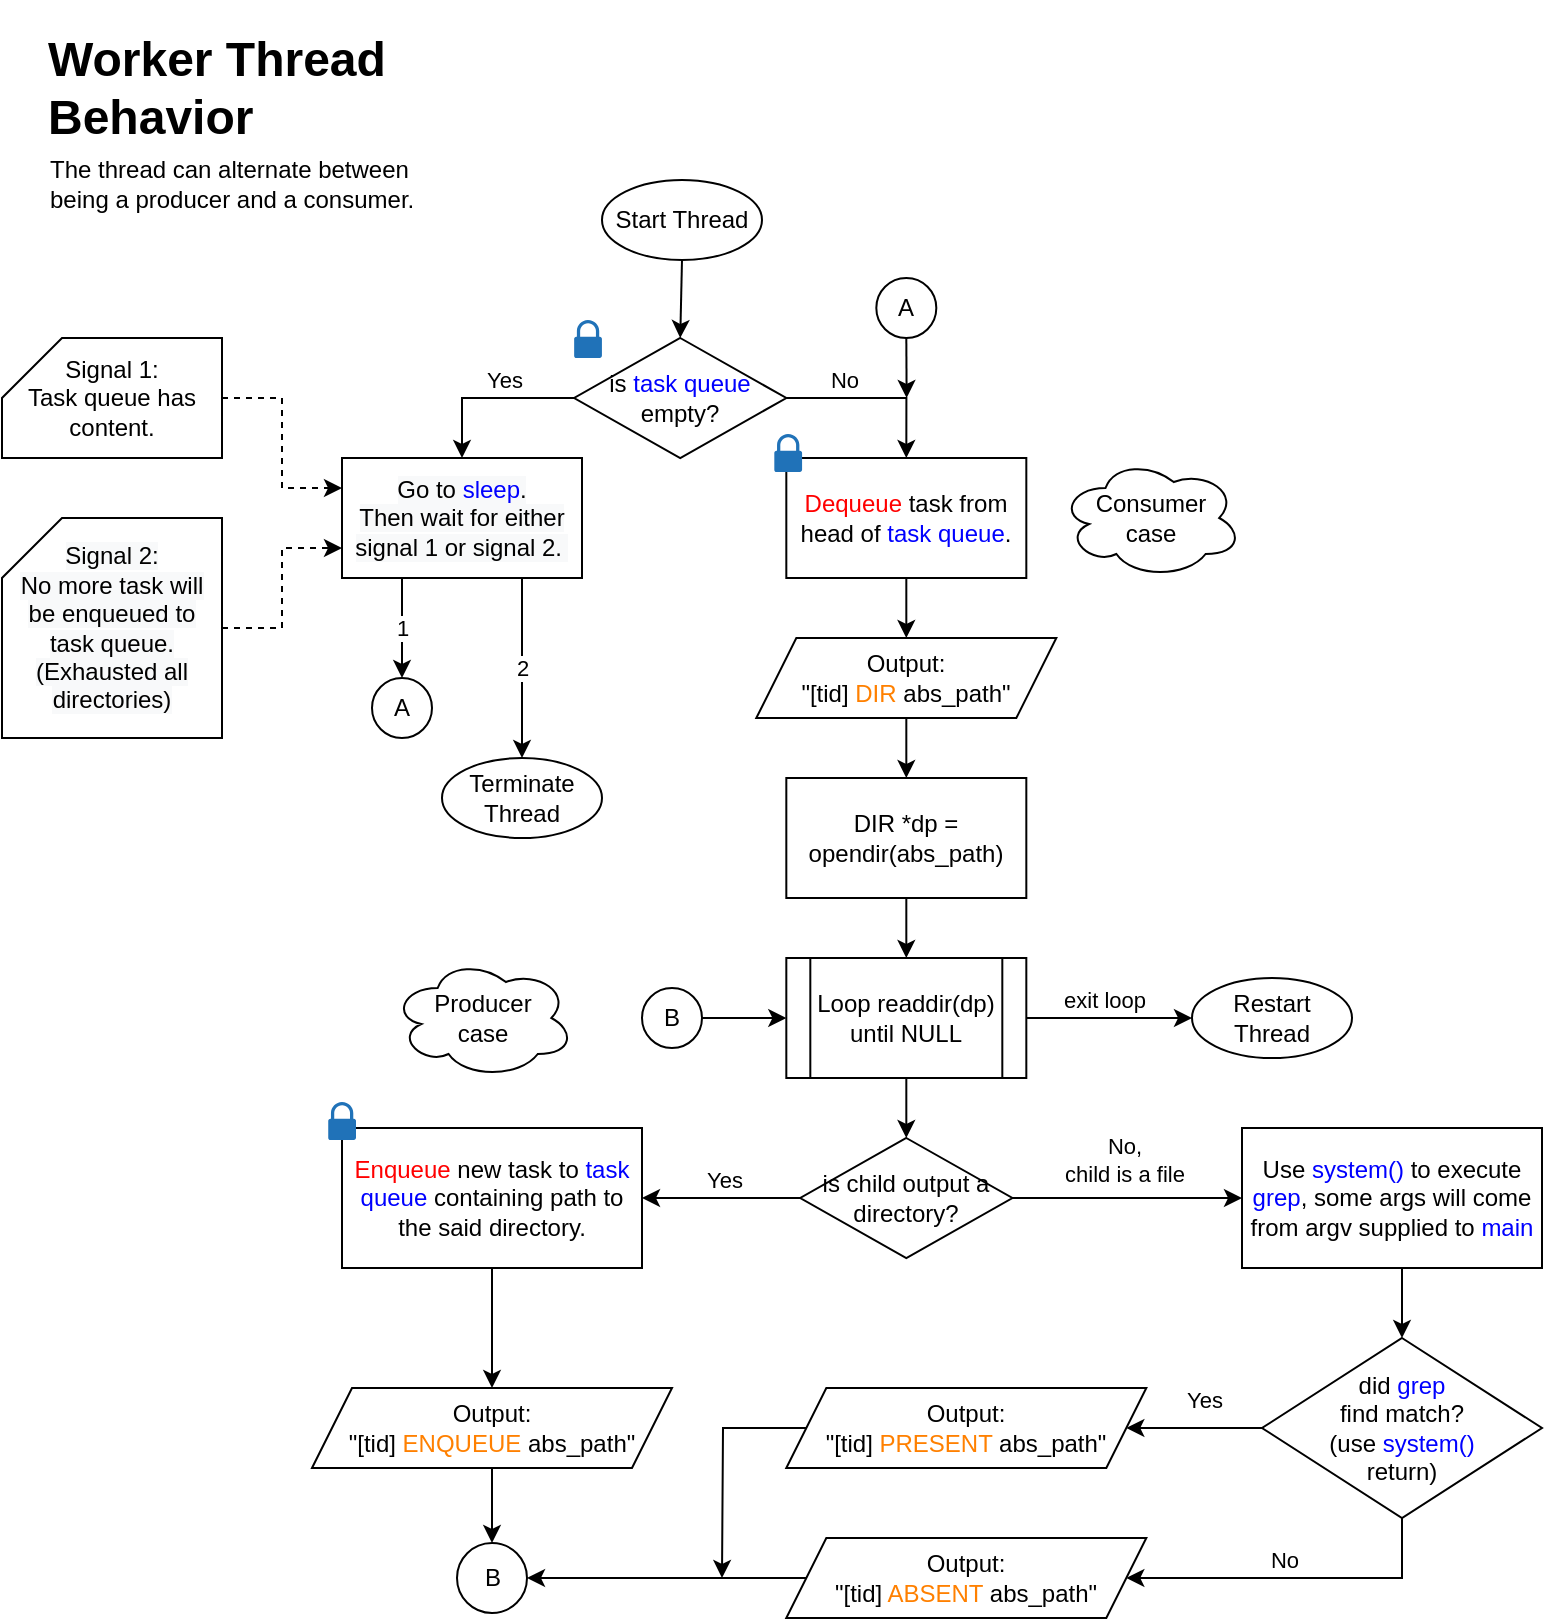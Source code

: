 <mxfile version="20.8.10" type="device"><diagram id="C5RBs43oDa-KdzZeNtuy" name="Page-1"><mxGraphModel dx="1034" dy="605" grid="1" gridSize="10" guides="1" tooltips="1" connect="1" arrows="1" fold="1" page="1" pageScale="1" pageWidth="850" pageHeight="1100" math="0" shadow="0"><root><mxCell id="WIyWlLk6GJQsqaUBKTNV-0"/><mxCell id="WIyWlLk6GJQsqaUBKTNV-1" parent="WIyWlLk6GJQsqaUBKTNV-0"/><mxCell id="QdaDASI_tFsIy3ZHebgg-5" style="edgeStyle=orthogonalEdgeStyle;rounded=0;orthogonalLoop=1;jettySize=auto;html=1;exitX=0.5;exitY=1;exitDx=0;exitDy=0;entryX=0.5;entryY=0;entryDx=0;entryDy=0;" parent="WIyWlLk6GJQsqaUBKTNV-1" source="QdaDASI_tFsIy3ZHebgg-0" target="QdaDASI_tFsIy3ZHebgg-4" edge="1"><mxGeometry relative="1" as="geometry"/></mxCell><mxCell id="QdaDASI_tFsIy3ZHebgg-0" value="Start Thread" style="ellipse;whiteSpace=wrap;html=1;" parent="WIyWlLk6GJQsqaUBKTNV-1" vertex="1"><mxGeometry x="329" y="140" width="80" height="40" as="geometry"/></mxCell><mxCell id="QdaDASI_tFsIy3ZHebgg-11" value="Yes" style="edgeStyle=orthogonalEdgeStyle;rounded=0;orthogonalLoop=1;jettySize=auto;html=1;exitX=0;exitY=0.5;exitDx=0;exitDy=0;entryX=0.5;entryY=0;entryDx=0;entryDy=0;" parent="WIyWlLk6GJQsqaUBKTNV-1" source="QdaDASI_tFsIy3ZHebgg-4" target="QdaDASI_tFsIy3ZHebgg-10" edge="1"><mxGeometry x="-0.185" y="-9" relative="1" as="geometry"><mxPoint as="offset"/></mxGeometry></mxCell><mxCell id="QdaDASI_tFsIy3ZHebgg-40" value="No" style="edgeStyle=orthogonalEdgeStyle;rounded=0;orthogonalLoop=1;jettySize=auto;html=1;exitX=1;exitY=0.5;exitDx=0;exitDy=0;entryX=0.5;entryY=0;entryDx=0;entryDy=0;" parent="WIyWlLk6GJQsqaUBKTNV-1" source="QdaDASI_tFsIy3ZHebgg-4" target="QdaDASI_tFsIy3ZHebgg-38" edge="1"><mxGeometry x="-0.359" y="9" relative="1" as="geometry"><mxPoint as="offset"/></mxGeometry></mxCell><mxCell id="QdaDASI_tFsIy3ZHebgg-4" value="is &lt;font color=&quot;#0000ff&quot;&gt;task queue&lt;/font&gt; empty?" style="rhombus;whiteSpace=wrap;html=1;" parent="WIyWlLk6GJQsqaUBKTNV-1" vertex="1"><mxGeometry x="315.08" y="219" width="106.08" height="60" as="geometry"/></mxCell><mxCell id="QdaDASI_tFsIy3ZHebgg-28" value="2" style="edgeStyle=orthogonalEdgeStyle;rounded=0;orthogonalLoop=1;jettySize=auto;html=1;exitX=0.75;exitY=1;exitDx=0;exitDy=0;entryX=0.5;entryY=0;entryDx=0;entryDy=0;" parent="WIyWlLk6GJQsqaUBKTNV-1" source="QdaDASI_tFsIy3ZHebgg-10" target="QdaDASI_tFsIy3ZHebgg-37" edge="1"><mxGeometry relative="1" as="geometry"><mxPoint x="284.833" y="419.0" as="targetPoint"/></mxGeometry></mxCell><mxCell id="QdaDASI_tFsIy3ZHebgg-10" value="&lt;span style=&quot;color: rgb(0, 0, 0); font-family: Helvetica; font-size: 12px; font-style: normal; font-variant-ligatures: normal; font-variant-caps: normal; font-weight: 400; letter-spacing: normal; orphans: 2; text-align: center; text-indent: 0px; text-transform: none; widows: 2; word-spacing: 0px; -webkit-text-stroke-width: 0px; background-color: rgb(248, 249, 250); text-decoration-thickness: initial; text-decoration-style: initial; text-decoration-color: initial; float: none; display: inline !important;&quot;&gt;Go to &lt;/span&gt;&lt;span style=&quot;font-family: Helvetica; font-size: 12px; font-style: normal; font-variant-ligatures: normal; font-variant-caps: normal; font-weight: 400; letter-spacing: normal; orphans: 2; text-align: center; text-indent: 0px; text-transform: none; widows: 2; word-spacing: 0px; -webkit-text-stroke-width: 0px; background-color: rgb(248, 249, 250); text-decoration-thickness: initial; text-decoration-style: initial; text-decoration-color: initial; float: none; display: inline !important;&quot;&gt;&lt;font color=&quot;#0000ff&quot;&gt;sleep&lt;/font&gt;&lt;/span&gt;&lt;span style=&quot;color: rgb(0, 0, 0); font-family: Helvetica; font-size: 12px; font-style: normal; font-variant-ligatures: normal; font-variant-caps: normal; font-weight: 400; letter-spacing: normal; orphans: 2; text-align: center; text-indent: 0px; text-transform: none; widows: 2; word-spacing: 0px; -webkit-text-stroke-width: 0px; background-color: rgb(248, 249, 250); text-decoration-thickness: initial; text-decoration-style: initial; text-decoration-color: initial; float: none; display: inline !important;&quot;&gt;.&lt;br&gt;Then wait for either&lt;br&gt;signal 1 or signal 2.&amp;nbsp;&lt;/span&gt;" style="rounded=0;whiteSpace=wrap;html=1;" parent="WIyWlLk6GJQsqaUBKTNV-1" vertex="1"><mxGeometry x="199" y="279" width="120" height="60" as="geometry"/></mxCell><mxCell id="QdaDASI_tFsIy3ZHebgg-24" style="edgeStyle=orthogonalEdgeStyle;rounded=0;orthogonalLoop=1;jettySize=auto;html=1;exitX=1;exitY=0.5;exitDx=0;exitDy=0;exitPerimeter=0;entryX=0;entryY=0.75;entryDx=0;entryDy=0;dashed=1;" parent="WIyWlLk6GJQsqaUBKTNV-1" source="QdaDASI_tFsIy3ZHebgg-19" target="QdaDASI_tFsIy3ZHebgg-10" edge="1"><mxGeometry relative="1" as="geometry"/></mxCell><mxCell id="QdaDASI_tFsIy3ZHebgg-19" value="&lt;span style=&quot;color: rgb(0, 0, 0); font-family: Helvetica; font-size: 12px; font-style: normal; font-variant-ligatures: normal; font-variant-caps: normal; font-weight: 400; letter-spacing: normal; orphans: 2; text-align: center; text-indent: 0px; text-transform: none; widows: 2; word-spacing: 0px; -webkit-text-stroke-width: 0px; background-color: rgb(248, 249, 250); text-decoration-thickness: initial; text-decoration-style: initial; text-decoration-color: initial; float: none; display: inline !important;&quot;&gt;Signal 2:&lt;/span&gt;&lt;br style=&quot;color: rgb(0, 0, 0); font-family: Helvetica; font-size: 12px; font-style: normal; font-variant-ligatures: normal; font-variant-caps: normal; font-weight: 400; letter-spacing: normal; orphans: 2; text-align: center; text-indent: 0px; text-transform: none; widows: 2; word-spacing: 0px; -webkit-text-stroke-width: 0px; background-color: rgb(248, 249, 250); text-decoration-thickness: initial; text-decoration-style: initial; text-decoration-color: initial;&quot;&gt;&lt;span style=&quot;color: rgb(0, 0, 0); font-family: Helvetica; font-size: 12px; font-style: normal; font-variant-ligatures: normal; font-variant-caps: normal; font-weight: 400; letter-spacing: normal; orphans: 2; text-align: center; text-indent: 0px; text-transform: none; widows: 2; word-spacing: 0px; -webkit-text-stroke-width: 0px; background-color: rgb(248, 249, 250); text-decoration-thickness: initial; text-decoration-style: initial; text-decoration-color: initial; float: none; display: inline !important;&quot;&gt;No more task will be enqueued to task queue.&lt;/span&gt;&lt;br style=&quot;color: rgb(0, 0, 0); font-family: Helvetica; font-size: 12px; font-style: normal; font-variant-ligatures: normal; font-variant-caps: normal; font-weight: 400; letter-spacing: normal; orphans: 2; text-align: center; text-indent: 0px; text-transform: none; widows: 2; word-spacing: 0px; -webkit-text-stroke-width: 0px; background-color: rgb(248, 249, 250); text-decoration-thickness: initial; text-decoration-style: initial; text-decoration-color: initial;&quot;&gt;&lt;span style=&quot;color: rgb(0, 0, 0); font-family: Helvetica; font-size: 12px; font-style: normal; font-variant-ligatures: normal; font-variant-caps: normal; font-weight: 400; letter-spacing: normal; orphans: 2; text-align: center; text-indent: 0px; text-transform: none; widows: 2; word-spacing: 0px; -webkit-text-stroke-width: 0px; background-color: rgb(248, 249, 250); text-decoration-thickness: initial; text-decoration-style: initial; text-decoration-color: initial; float: none; display: inline !important;&quot;&gt;(Exhausted all directories)&lt;/span&gt;" style="shape=card;whiteSpace=wrap;html=1;" parent="WIyWlLk6GJQsqaUBKTNV-1" vertex="1"><mxGeometry x="29" y="309" width="110" height="110" as="geometry"/></mxCell><mxCell id="QdaDASI_tFsIy3ZHebgg-21" style="edgeStyle=orthogonalEdgeStyle;rounded=0;orthogonalLoop=1;jettySize=auto;html=1;exitX=1;exitY=0.5;exitDx=0;exitDy=0;exitPerimeter=0;entryX=0;entryY=0.25;entryDx=0;entryDy=0;dashed=1;" parent="WIyWlLk6GJQsqaUBKTNV-1" source="QdaDASI_tFsIy3ZHebgg-20" target="QdaDASI_tFsIy3ZHebgg-10" edge="1"><mxGeometry relative="1" as="geometry"/></mxCell><mxCell id="QdaDASI_tFsIy3ZHebgg-20" value="Signal 1:&lt;br&gt;Task queue has content." style="shape=card;whiteSpace=wrap;html=1;" parent="WIyWlLk6GJQsqaUBKTNV-1" vertex="1"><mxGeometry x="29" y="219" width="110" height="60" as="geometry"/></mxCell><mxCell id="QdaDASI_tFsIy3ZHebgg-26" value="1" style="edgeStyle=orthogonalEdgeStyle;rounded=0;orthogonalLoop=1;jettySize=auto;html=1;exitX=0.25;exitY=1;exitDx=0;exitDy=0;entryX=0.5;entryY=0;entryDx=0;entryDy=0;" parent="WIyWlLk6GJQsqaUBKTNV-1" source="QdaDASI_tFsIy3ZHebgg-10" target="QdaDASI_tFsIy3ZHebgg-29" edge="1"><mxGeometry relative="1" as="geometry"><mxPoint x="65" y="9" as="targetPoint"/></mxGeometry></mxCell><mxCell id="QdaDASI_tFsIy3ZHebgg-29" value="A" style="ellipse;whiteSpace=wrap;html=1;aspect=fixed;" parent="WIyWlLk6GJQsqaUBKTNV-1" vertex="1"><mxGeometry x="214" y="389" width="30" height="30" as="geometry"/></mxCell><mxCell id="QdaDASI_tFsIy3ZHebgg-37" value="Terminate Thread" style="ellipse;whiteSpace=wrap;html=1;" parent="WIyWlLk6GJQsqaUBKTNV-1" vertex="1"><mxGeometry x="249" y="429" width="80" height="40" as="geometry"/></mxCell><mxCell id="QdaDASI_tFsIy3ZHebgg-44" style="edgeStyle=orthogonalEdgeStyle;rounded=0;orthogonalLoop=1;jettySize=auto;html=1;exitX=0.5;exitY=1;exitDx=0;exitDy=0;entryX=0.5;entryY=0;entryDx=0;entryDy=0;" parent="WIyWlLk6GJQsqaUBKTNV-1" source="QdaDASI_tFsIy3ZHebgg-38" target="QdaDASI_tFsIy3ZHebgg-43" edge="1"><mxGeometry relative="1" as="geometry"/></mxCell><mxCell id="QdaDASI_tFsIy3ZHebgg-38" value="&lt;font color=&quot;#ff0000&quot;&gt;Dequeue &lt;/font&gt;task from head of &lt;font color=&quot;#0000ff&quot;&gt;task queue&lt;/font&gt;." style="rounded=0;whiteSpace=wrap;html=1;" parent="WIyWlLk6GJQsqaUBKTNV-1" vertex="1"><mxGeometry x="421.16" y="279" width="120" height="60" as="geometry"/></mxCell><mxCell id="QdaDASI_tFsIy3ZHebgg-42" style="edgeStyle=orthogonalEdgeStyle;rounded=0;orthogonalLoop=1;jettySize=auto;html=1;exitX=0.5;exitY=1;exitDx=0;exitDy=0;" parent="WIyWlLk6GJQsqaUBKTNV-1" source="QdaDASI_tFsIy3ZHebgg-41" edge="1"><mxGeometry relative="1" as="geometry"><mxPoint x="481.31" y="249" as="targetPoint"/></mxGeometry></mxCell><mxCell id="QdaDASI_tFsIy3ZHebgg-41" value="A" style="ellipse;whiteSpace=wrap;html=1;aspect=fixed;" parent="WIyWlLk6GJQsqaUBKTNV-1" vertex="1"><mxGeometry x="466.16" y="189" width="30" height="30" as="geometry"/></mxCell><mxCell id="QdaDASI_tFsIy3ZHebgg-49" style="edgeStyle=orthogonalEdgeStyle;rounded=0;orthogonalLoop=1;jettySize=auto;html=1;exitX=0.5;exitY=1;exitDx=0;exitDy=0;entryX=0.5;entryY=0;entryDx=0;entryDy=0;" parent="WIyWlLk6GJQsqaUBKTNV-1" source="QdaDASI_tFsIy3ZHebgg-43" target="QdaDASI_tFsIy3ZHebgg-45" edge="1"><mxGeometry relative="1" as="geometry"/></mxCell><mxCell id="QdaDASI_tFsIy3ZHebgg-43" value="Output:&lt;br&gt;&quot;[tid] &lt;font color=&quot;#ff8000&quot;&gt;DIR &lt;/font&gt;abs_path&quot;" style="shape=parallelogram;perimeter=parallelogramPerimeter;whiteSpace=wrap;html=1;fixedSize=1;" parent="WIyWlLk6GJQsqaUBKTNV-1" vertex="1"><mxGeometry x="406.16" y="369" width="150" height="40" as="geometry"/></mxCell><mxCell id="QdaDASI_tFsIy3ZHebgg-50" style="edgeStyle=orthogonalEdgeStyle;rounded=0;orthogonalLoop=1;jettySize=auto;html=1;exitX=0.5;exitY=1;exitDx=0;exitDy=0;entryX=0.5;entryY=0;entryDx=0;entryDy=0;" parent="WIyWlLk6GJQsqaUBKTNV-1" source="QdaDASI_tFsIy3ZHebgg-45" target="QdaDASI_tFsIy3ZHebgg-48" edge="1"><mxGeometry relative="1" as="geometry"/></mxCell><mxCell id="QdaDASI_tFsIy3ZHebgg-45" value="DIR *dp = opendir(abs_path)" style="rounded=0;whiteSpace=wrap;html=1;" parent="WIyWlLk6GJQsqaUBKTNV-1" vertex="1"><mxGeometry x="421.16" y="439" width="120" height="60" as="geometry"/></mxCell><mxCell id="QdaDASI_tFsIy3ZHebgg-55" style="edgeStyle=orthogonalEdgeStyle;rounded=0;orthogonalLoop=1;jettySize=auto;html=1;exitX=0.5;exitY=1;exitDx=0;exitDy=0;entryX=0.5;entryY=0;entryDx=0;entryDy=0;" parent="WIyWlLk6GJQsqaUBKTNV-1" source="QdaDASI_tFsIy3ZHebgg-48" target="QdaDASI_tFsIy3ZHebgg-53" edge="1"><mxGeometry relative="1" as="geometry"/></mxCell><mxCell id="QdaDASI_tFsIy3ZHebgg-63" value="exit loop" style="edgeStyle=orthogonalEdgeStyle;rounded=0;orthogonalLoop=1;jettySize=auto;html=1;exitX=1;exitY=0.5;exitDx=0;exitDy=0;entryX=0;entryY=0.5;entryDx=0;entryDy=0;" parent="WIyWlLk6GJQsqaUBKTNV-1" source="QdaDASI_tFsIy3ZHebgg-48" target="QdaDASI_tFsIy3ZHebgg-65" edge="1"><mxGeometry x="-0.062" y="9" relative="1" as="geometry"><mxPoint x="589" y="558.833" as="targetPoint"/><mxPoint as="offset"/></mxGeometry></mxCell><mxCell id="QdaDASI_tFsIy3ZHebgg-48" value="Loop readdir(dp)&lt;br&gt;until NULL" style="shape=process;whiteSpace=wrap;html=1;backgroundOutline=1;" parent="WIyWlLk6GJQsqaUBKTNV-1" vertex="1"><mxGeometry x="421.16" y="529" width="120" height="60" as="geometry"/></mxCell><mxCell id="QdaDASI_tFsIy3ZHebgg-57" value="Yes" style="edgeStyle=orthogonalEdgeStyle;rounded=0;orthogonalLoop=1;jettySize=auto;html=1;exitX=0;exitY=0.5;exitDx=0;exitDy=0;entryX=1;entryY=0.5;entryDx=0;entryDy=0;" parent="WIyWlLk6GJQsqaUBKTNV-1" source="QdaDASI_tFsIy3ZHebgg-53" target="QdaDASI_tFsIy3ZHebgg-56" edge="1"><mxGeometry x="-0.036" y="-9" relative="1" as="geometry"><mxPoint as="offset"/></mxGeometry></mxCell><mxCell id="QdaDASI_tFsIy3ZHebgg-69" value="No,&lt;br&gt;child is a file" style="edgeStyle=orthogonalEdgeStyle;rounded=0;orthogonalLoop=1;jettySize=auto;html=1;exitX=1;exitY=0.5;exitDx=0;exitDy=0;entryX=0;entryY=0.5;entryDx=0;entryDy=0;" parent="WIyWlLk6GJQsqaUBKTNV-1" source="QdaDASI_tFsIy3ZHebgg-53" target="QdaDASI_tFsIy3ZHebgg-68" edge="1"><mxGeometry x="-0.028" y="19" relative="1" as="geometry"><mxPoint as="offset"/></mxGeometry></mxCell><mxCell id="QdaDASI_tFsIy3ZHebgg-53" value="is child output a directory?" style="rhombus;whiteSpace=wrap;html=1;" parent="WIyWlLk6GJQsqaUBKTNV-1" vertex="1"><mxGeometry x="428.12" y="619" width="106.08" height="60" as="geometry"/></mxCell><mxCell id="QdaDASI_tFsIy3ZHebgg-79" style="edgeStyle=orthogonalEdgeStyle;rounded=0;orthogonalLoop=1;jettySize=auto;html=1;exitX=0.5;exitY=1;exitDx=0;exitDy=0;entryX=0.5;entryY=0;entryDx=0;entryDy=0;" parent="WIyWlLk6GJQsqaUBKTNV-1" source="QdaDASI_tFsIy3ZHebgg-56" target="QdaDASI_tFsIy3ZHebgg-58" edge="1"><mxGeometry relative="1" as="geometry"/></mxCell><mxCell id="QdaDASI_tFsIy3ZHebgg-56" value="&lt;font color=&quot;#ff0000&quot;&gt;Enqueue &lt;/font&gt;new task to &lt;font color=&quot;#0000ff&quot;&gt;task queue&lt;/font&gt; containing path to the said directory." style="rounded=0;whiteSpace=wrap;html=1;" parent="WIyWlLk6GJQsqaUBKTNV-1" vertex="1"><mxGeometry x="199" y="614" width="150" height="70" as="geometry"/></mxCell><mxCell id="QdaDASI_tFsIy3ZHebgg-83" style="edgeStyle=orthogonalEdgeStyle;rounded=0;orthogonalLoop=1;jettySize=auto;html=1;exitX=0.5;exitY=1;exitDx=0;exitDy=0;entryX=0.5;entryY=0;entryDx=0;entryDy=0;" parent="WIyWlLk6GJQsqaUBKTNV-1" source="QdaDASI_tFsIy3ZHebgg-58" target="QdaDASI_tFsIy3ZHebgg-82" edge="1"><mxGeometry relative="1" as="geometry"/></mxCell><mxCell id="QdaDASI_tFsIy3ZHebgg-58" value="Output:&lt;br&gt;&quot;[tid] &lt;font color=&quot;#ff8000&quot;&gt;ENQUEUE &lt;/font&gt;abs_path&quot;" style="shape=parallelogram;perimeter=parallelogramPerimeter;whiteSpace=wrap;html=1;fixedSize=1;" parent="WIyWlLk6GJQsqaUBKTNV-1" vertex="1"><mxGeometry x="184" y="744" width="180" height="40" as="geometry"/></mxCell><mxCell id="QdaDASI_tFsIy3ZHebgg-65" value="Restart Thread" style="ellipse;whiteSpace=wrap;html=1;" parent="WIyWlLk6GJQsqaUBKTNV-1" vertex="1"><mxGeometry x="624" y="539" width="80" height="40" as="geometry"/></mxCell><mxCell id="QdaDASI_tFsIy3ZHebgg-72" style="edgeStyle=orthogonalEdgeStyle;rounded=0;orthogonalLoop=1;jettySize=auto;html=1;exitX=0.5;exitY=1;exitDx=0;exitDy=0;entryX=0.5;entryY=0;entryDx=0;entryDy=0;" parent="WIyWlLk6GJQsqaUBKTNV-1" source="QdaDASI_tFsIy3ZHebgg-68" target="QdaDASI_tFsIy3ZHebgg-71" edge="1"><mxGeometry relative="1" as="geometry"/></mxCell><mxCell id="QdaDASI_tFsIy3ZHebgg-68" value="Use &lt;font color=&quot;#0000ff&quot;&gt;system()&lt;/font&gt; to execute &lt;font color=&quot;#0000ff&quot;&gt;grep&lt;/font&gt;, some args will come from argv supplied to &lt;font color=&quot;#0000ff&quot;&gt;main&lt;/font&gt;" style="rounded=0;whiteSpace=wrap;html=1;" parent="WIyWlLk6GJQsqaUBKTNV-1" vertex="1"><mxGeometry x="649" y="614" width="150" height="70" as="geometry"/></mxCell><mxCell id="QdaDASI_tFsIy3ZHebgg-73" value="Yes" style="edgeStyle=orthogonalEdgeStyle;rounded=0;orthogonalLoop=1;jettySize=auto;html=1;exitX=0;exitY=0.5;exitDx=0;exitDy=0;entryX=1;entryY=0.5;entryDx=0;entryDy=0;" parent="WIyWlLk6GJQsqaUBKTNV-1" source="QdaDASI_tFsIy3ZHebgg-71" target="QdaDASI_tFsIy3ZHebgg-74" edge="1"><mxGeometry x="-0.145" y="-14" relative="1" as="geometry"><mxPoint x="529" y="758.833" as="targetPoint"/><mxPoint as="offset"/></mxGeometry></mxCell><mxCell id="QdaDASI_tFsIy3ZHebgg-78" value="No" style="edgeStyle=orthogonalEdgeStyle;rounded=0;orthogonalLoop=1;jettySize=auto;html=1;exitX=0.5;exitY=1;exitDx=0;exitDy=0;entryX=1;entryY=0.5;entryDx=0;entryDy=0;" parent="WIyWlLk6GJQsqaUBKTNV-1" source="QdaDASI_tFsIy3ZHebgg-71" target="QdaDASI_tFsIy3ZHebgg-76" edge="1"><mxGeometry x="0.06" y="-9" relative="1" as="geometry"><Array as="points"><mxPoint x="729" y="839"/></Array><mxPoint as="offset"/></mxGeometry></mxCell><mxCell id="QdaDASI_tFsIy3ZHebgg-71" value="did &lt;font color=&quot;#0000ff&quot;&gt;grep&lt;/font&gt;&lt;br&gt;find match?&lt;br&gt;(use &lt;font color=&quot;#0000ff&quot;&gt;system()&lt;/font&gt;&lt;br&gt;return)" style="rhombus;whiteSpace=wrap;html=1;" parent="WIyWlLk6GJQsqaUBKTNV-1" vertex="1"><mxGeometry x="659" y="719" width="140" height="90" as="geometry"/></mxCell><mxCell id="QdaDASI_tFsIy3ZHebgg-85" style="edgeStyle=orthogonalEdgeStyle;rounded=0;orthogonalLoop=1;jettySize=auto;html=1;exitX=0;exitY=0.5;exitDx=0;exitDy=0;" parent="WIyWlLk6GJQsqaUBKTNV-1" source="QdaDASI_tFsIy3ZHebgg-74" edge="1"><mxGeometry relative="1" as="geometry"><mxPoint x="389" y="839" as="targetPoint"/></mxGeometry></mxCell><mxCell id="QdaDASI_tFsIy3ZHebgg-74" value="Output:&lt;br&gt;&quot;[tid] &lt;font color=&quot;#ff8000&quot;&gt;PRESENT &lt;/font&gt;abs_path&quot;" style="shape=parallelogram;perimeter=parallelogramPerimeter;whiteSpace=wrap;html=1;fixedSize=1;" parent="WIyWlLk6GJQsqaUBKTNV-1" vertex="1"><mxGeometry x="421.16" y="744" width="180" height="40" as="geometry"/></mxCell><mxCell id="QdaDASI_tFsIy3ZHebgg-84" style="edgeStyle=orthogonalEdgeStyle;rounded=0;orthogonalLoop=1;jettySize=auto;html=1;exitX=0;exitY=0.5;exitDx=0;exitDy=0;entryX=1;entryY=0.5;entryDx=0;entryDy=0;" parent="WIyWlLk6GJQsqaUBKTNV-1" source="QdaDASI_tFsIy3ZHebgg-76" target="QdaDASI_tFsIy3ZHebgg-82" edge="1"><mxGeometry relative="1" as="geometry"/></mxCell><mxCell id="QdaDASI_tFsIy3ZHebgg-76" value="Output:&lt;br&gt;&quot;[tid] &lt;font color=&quot;#ff8000&quot;&gt;ABSENT &lt;/font&gt;abs_path&quot;" style="shape=parallelogram;perimeter=parallelogramPerimeter;whiteSpace=wrap;html=1;fixedSize=1;" parent="WIyWlLk6GJQsqaUBKTNV-1" vertex="1"><mxGeometry x="421.16" y="819" width="180" height="40" as="geometry"/></mxCell><mxCell id="QdaDASI_tFsIy3ZHebgg-81" style="edgeStyle=orthogonalEdgeStyle;rounded=0;orthogonalLoop=1;jettySize=auto;html=1;exitX=1;exitY=0.5;exitDx=0;exitDy=0;entryX=0;entryY=0.5;entryDx=0;entryDy=0;" parent="WIyWlLk6GJQsqaUBKTNV-1" source="QdaDASI_tFsIy3ZHebgg-80" target="QdaDASI_tFsIy3ZHebgg-48" edge="1"><mxGeometry relative="1" as="geometry"/></mxCell><mxCell id="QdaDASI_tFsIy3ZHebgg-80" value="B" style="ellipse;whiteSpace=wrap;html=1;aspect=fixed;" parent="WIyWlLk6GJQsqaUBKTNV-1" vertex="1"><mxGeometry x="349" y="544" width="30" height="30" as="geometry"/></mxCell><mxCell id="QdaDASI_tFsIy3ZHebgg-82" value="B" style="ellipse;whiteSpace=wrap;html=1;aspect=fixed;" parent="WIyWlLk6GJQsqaUBKTNV-1" vertex="1"><mxGeometry x="256.5" y="821.5" width="35" height="35" as="geometry"/></mxCell><mxCell id="QdaDASI_tFsIy3ZHebgg-91" value="&lt;h1 style=&quot;line-height: 1.2; font-size: 24px;&quot;&gt;Worker Thread Behavior&lt;/h1&gt;" style="text;html=1;strokeColor=none;fillColor=none;spacing=5;spacingTop=-20;whiteSpace=wrap;overflow=hidden;rounded=0;fontColor=#000000;" parent="WIyWlLk6GJQsqaUBKTNV-1" vertex="1"><mxGeometry x="47" y="60" width="192.5" height="69" as="geometry"/></mxCell><mxCell id="QdaDASI_tFsIy3ZHebgg-92" value="" style="sketch=0;pointerEvents=1;shadow=0;dashed=0;html=1;strokeColor=none;labelPosition=center;verticalLabelPosition=bottom;verticalAlign=top;outlineConnect=0;align=center;shape=mxgraph.office.security.lock_protected;fillColor=#2072B8;fontColor=#0000FF;" parent="WIyWlLk6GJQsqaUBKTNV-1" vertex="1"><mxGeometry x="315.08" y="210" width="13.88" height="19" as="geometry"/></mxCell><mxCell id="QdaDASI_tFsIy3ZHebgg-93" value="" style="sketch=0;pointerEvents=1;shadow=0;dashed=0;html=1;strokeColor=none;labelPosition=center;verticalLabelPosition=bottom;verticalAlign=top;outlineConnect=0;align=center;shape=mxgraph.office.security.lock_protected;fillColor=#2072B8;fontColor=#000000;" parent="WIyWlLk6GJQsqaUBKTNV-1" vertex="1"><mxGeometry x="415.16" y="267" width="13.88" height="19" as="geometry"/></mxCell><mxCell id="QdaDASI_tFsIy3ZHebgg-94" value="" style="sketch=0;pointerEvents=1;shadow=0;dashed=0;html=1;strokeColor=none;labelPosition=center;verticalLabelPosition=bottom;verticalAlign=top;outlineConnect=0;align=center;shape=mxgraph.office.security.lock_protected;fillColor=#2072B8;fontColor=#000000;" parent="WIyWlLk6GJQsqaUBKTNV-1" vertex="1"><mxGeometry x="192.12" y="601" width="13.88" height="19" as="geometry"/></mxCell><mxCell id="QdaDASI_tFsIy3ZHebgg-95" value="&lt;font color=&quot;#000000&quot;&gt;Producer&lt;br&gt;case&lt;/font&gt;" style="ellipse;shape=cloud;whiteSpace=wrap;html=1;fontColor=#0000FF;" parent="WIyWlLk6GJQsqaUBKTNV-1" vertex="1"><mxGeometry x="224.08" y="529" width="91" height="60" as="geometry"/></mxCell><mxCell id="QdaDASI_tFsIy3ZHebgg-97" value="&lt;font color=&quot;#000000&quot;&gt;Consumer&lt;br&gt;case&lt;/font&gt;" style="ellipse;shape=cloud;whiteSpace=wrap;html=1;fontColor=#0000FF;" parent="WIyWlLk6GJQsqaUBKTNV-1" vertex="1"><mxGeometry x="558.0" y="279" width="91" height="60" as="geometry"/></mxCell><mxCell id="QdaDASI_tFsIy3ZHebgg-98" value="The thread can alternate between being a producer and a consumer." style="text;strokeColor=none;fillColor=none;align=left;verticalAlign=middle;whiteSpace=wrap;rounded=0;fontSize=12;fontColor=#000000;spacing=2;spacingRight=0;" parent="WIyWlLk6GJQsqaUBKTNV-1" vertex="1"><mxGeometry x="50.5" y="132" width="206" height="20" as="geometry"/></mxCell></root></mxGraphModel></diagram></mxfile>